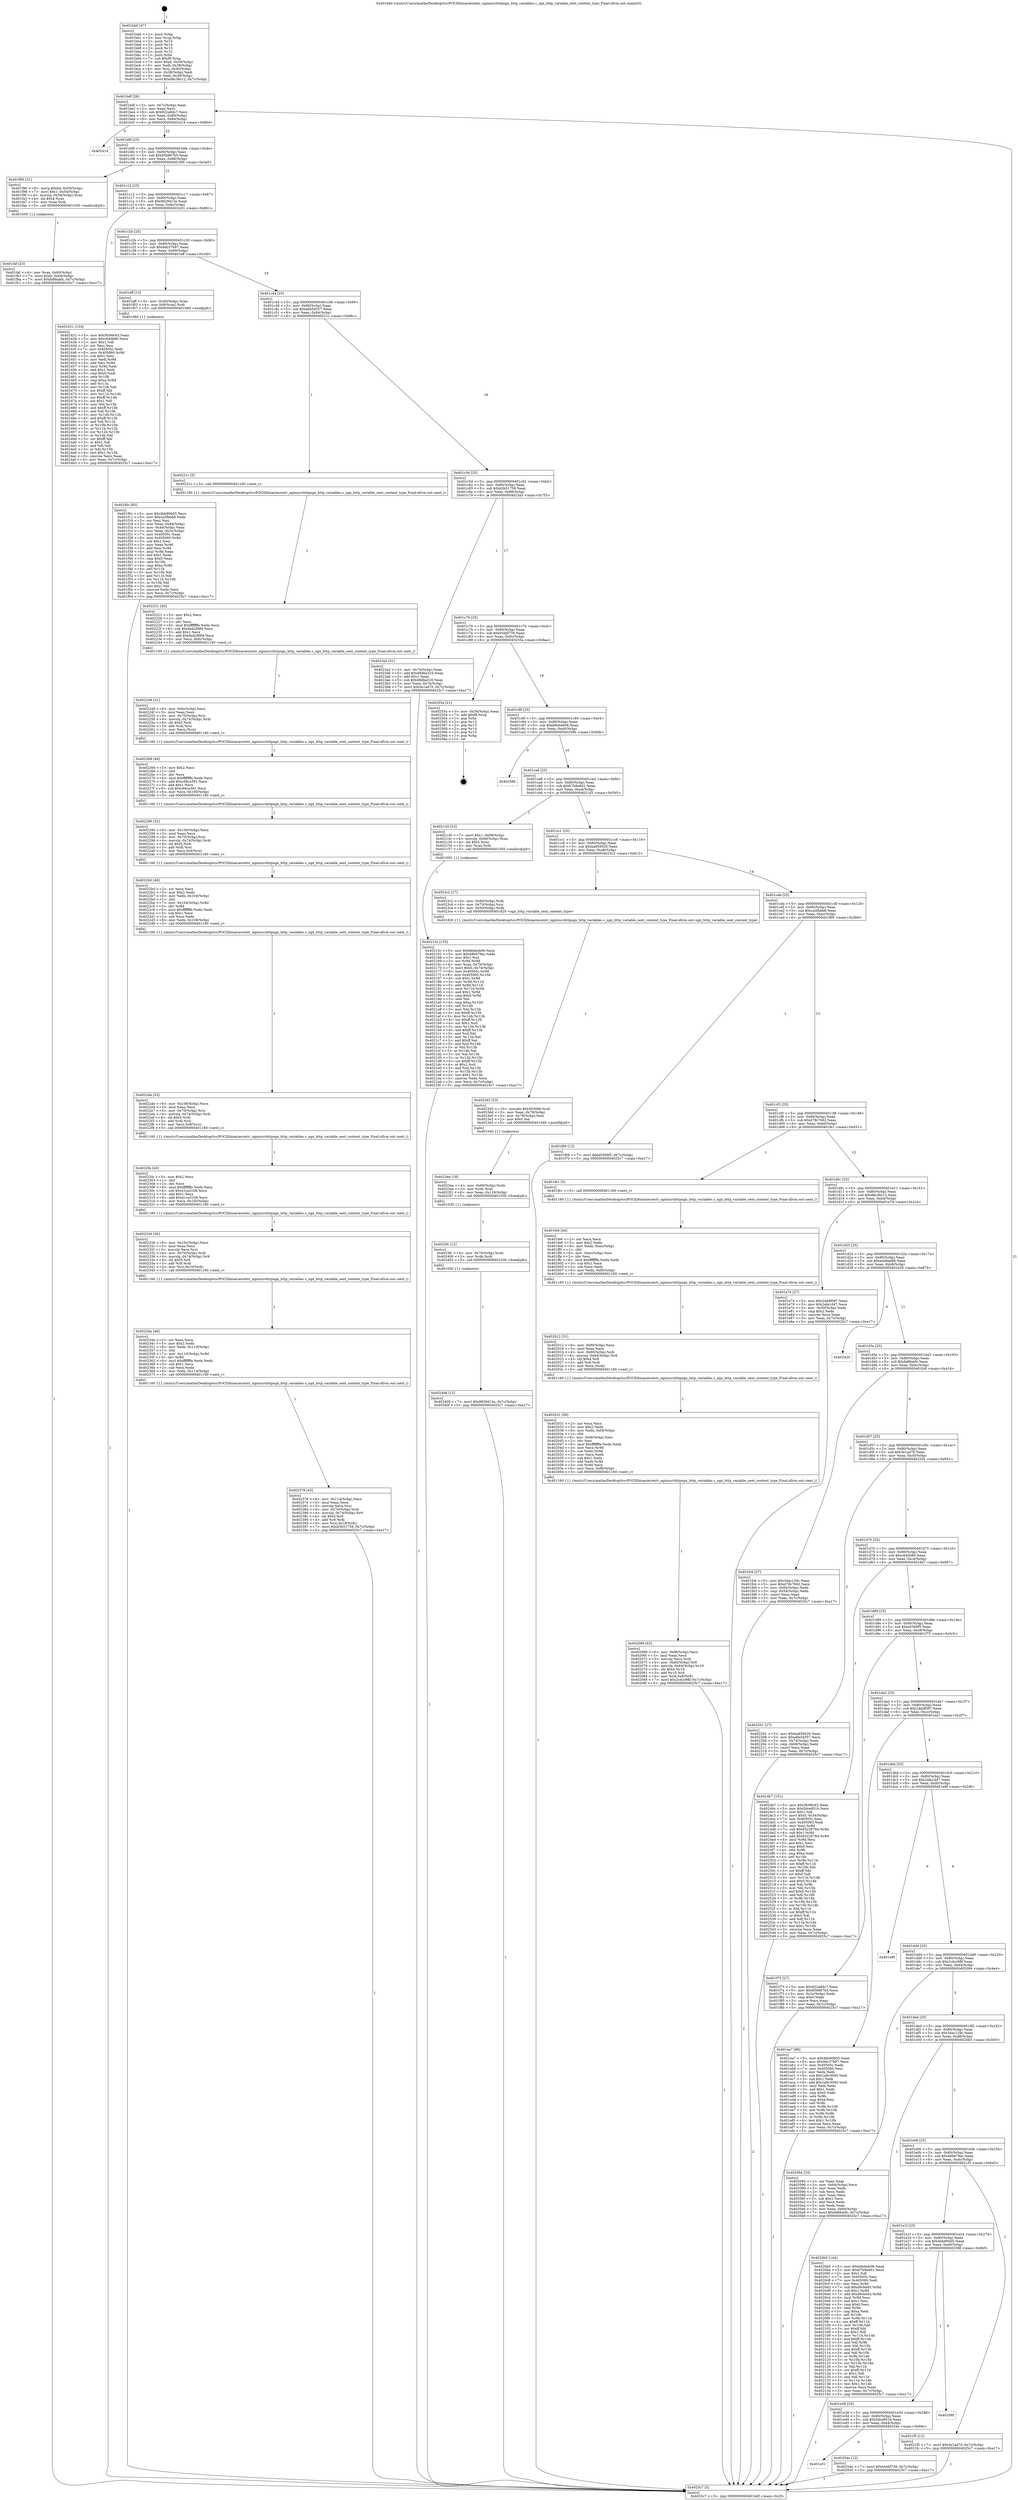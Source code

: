 digraph "0x401bb0" {
  label = "0x401bb0 (/mnt/c/Users/mathe/Desktop/tcc/POCII/binaries/extr_nginxsrchttpngx_http_variables.c_ngx_http_variable_sent_content_type_Final-ollvm.out::main(0))"
  labelloc = "t"
  node[shape=record]

  Entry [label="",width=0.3,height=0.3,shape=circle,fillcolor=black,style=filled]
  "0x401bdf" [label="{
     0x401bdf [26]\l
     | [instrs]\l
     &nbsp;&nbsp;0x401bdf \<+3\>: mov -0x7c(%rbp),%eax\l
     &nbsp;&nbsp;0x401be2 \<+2\>: mov %eax,%ecx\l
     &nbsp;&nbsp;0x401be4 \<+6\>: sub $0x922a8dc7,%ecx\l
     &nbsp;&nbsp;0x401bea \<+3\>: mov %eax,-0x80(%rbp)\l
     &nbsp;&nbsp;0x401bed \<+6\>: mov %ecx,-0x84(%rbp)\l
     &nbsp;&nbsp;0x401bf3 \<+6\>: je 0000000000402414 \<main+0x864\>\l
  }"]
  "0x402414" [label="{
     0x402414\l
  }", style=dashed]
  "0x401bf9" [label="{
     0x401bf9 [25]\l
     | [instrs]\l
     &nbsp;&nbsp;0x401bf9 \<+5\>: jmp 0000000000401bfe \<main+0x4e\>\l
     &nbsp;&nbsp;0x401bfe \<+3\>: mov -0x80(%rbp),%eax\l
     &nbsp;&nbsp;0x401c01 \<+5\>: sub $0x95b867b5,%eax\l
     &nbsp;&nbsp;0x401c06 \<+6\>: mov %eax,-0x88(%rbp)\l
     &nbsp;&nbsp;0x401c0c \<+6\>: je 0000000000401f90 \<main+0x3e0\>\l
  }"]
  Exit [label="",width=0.3,height=0.3,shape=circle,fillcolor=black,style=filled,peripheries=2]
  "0x401f90" [label="{
     0x401f90 [31]\l
     | [instrs]\l
     &nbsp;&nbsp;0x401f90 \<+8\>: movq $0x64,-0x50(%rbp)\l
     &nbsp;&nbsp;0x401f98 \<+7\>: movl $0x1,-0x54(%rbp)\l
     &nbsp;&nbsp;0x401f9f \<+4\>: movslq -0x54(%rbp),%rax\l
     &nbsp;&nbsp;0x401fa3 \<+4\>: shl $0x4,%rax\l
     &nbsp;&nbsp;0x401fa7 \<+3\>: mov %rax,%rdi\l
     &nbsp;&nbsp;0x401faa \<+5\>: call 0000000000401050 \<malloc@plt\>\l
     | [calls]\l
     &nbsp;&nbsp;0x401050 \{1\} (unknown)\l
  }"]
  "0x401c12" [label="{
     0x401c12 [25]\l
     | [instrs]\l
     &nbsp;&nbsp;0x401c12 \<+5\>: jmp 0000000000401c17 \<main+0x67\>\l
     &nbsp;&nbsp;0x401c17 \<+3\>: mov -0x80(%rbp),%eax\l
     &nbsp;&nbsp;0x401c1a \<+5\>: sub $0x9929d13e,%eax\l
     &nbsp;&nbsp;0x401c1f \<+6\>: mov %eax,-0x8c(%rbp)\l
     &nbsp;&nbsp;0x401c25 \<+6\>: je 0000000000402431 \<main+0x881\>\l
  }"]
  "0x401e51" [label="{
     0x401e51\l
  }", style=dashed]
  "0x402431" [label="{
     0x402431 [134]\l
     | [instrs]\l
     &nbsp;&nbsp;0x402431 \<+5\>: mov $0x5fc99c63,%eax\l
     &nbsp;&nbsp;0x402436 \<+5\>: mov $0xc640b80,%ecx\l
     &nbsp;&nbsp;0x40243b \<+2\>: mov $0x1,%dl\l
     &nbsp;&nbsp;0x40243d \<+2\>: xor %esi,%esi\l
     &nbsp;&nbsp;0x40243f \<+7\>: mov 0x40505c,%edi\l
     &nbsp;&nbsp;0x402446 \<+8\>: mov 0x405060,%r8d\l
     &nbsp;&nbsp;0x40244e \<+3\>: sub $0x1,%esi\l
     &nbsp;&nbsp;0x402451 \<+3\>: mov %edi,%r9d\l
     &nbsp;&nbsp;0x402454 \<+3\>: add %esi,%r9d\l
     &nbsp;&nbsp;0x402457 \<+4\>: imul %r9d,%edi\l
     &nbsp;&nbsp;0x40245b \<+3\>: and $0x1,%edi\l
     &nbsp;&nbsp;0x40245e \<+3\>: cmp $0x0,%edi\l
     &nbsp;&nbsp;0x402461 \<+4\>: sete %r10b\l
     &nbsp;&nbsp;0x402465 \<+4\>: cmp $0xa,%r8d\l
     &nbsp;&nbsp;0x402469 \<+4\>: setl %r11b\l
     &nbsp;&nbsp;0x40246d \<+3\>: mov %r10b,%bl\l
     &nbsp;&nbsp;0x402470 \<+3\>: xor $0xff,%bl\l
     &nbsp;&nbsp;0x402473 \<+3\>: mov %r11b,%r14b\l
     &nbsp;&nbsp;0x402476 \<+4\>: xor $0xff,%r14b\l
     &nbsp;&nbsp;0x40247a \<+3\>: xor $0x1,%dl\l
     &nbsp;&nbsp;0x40247d \<+3\>: mov %bl,%r15b\l
     &nbsp;&nbsp;0x402480 \<+4\>: and $0xff,%r15b\l
     &nbsp;&nbsp;0x402484 \<+3\>: and %dl,%r10b\l
     &nbsp;&nbsp;0x402487 \<+3\>: mov %r14b,%r12b\l
     &nbsp;&nbsp;0x40248a \<+4\>: and $0xff,%r12b\l
     &nbsp;&nbsp;0x40248e \<+3\>: and %dl,%r11b\l
     &nbsp;&nbsp;0x402491 \<+3\>: or %r10b,%r15b\l
     &nbsp;&nbsp;0x402494 \<+3\>: or %r11b,%r12b\l
     &nbsp;&nbsp;0x402497 \<+3\>: xor %r12b,%r15b\l
     &nbsp;&nbsp;0x40249a \<+3\>: or %r14b,%bl\l
     &nbsp;&nbsp;0x40249d \<+3\>: xor $0xff,%bl\l
     &nbsp;&nbsp;0x4024a0 \<+3\>: or $0x1,%dl\l
     &nbsp;&nbsp;0x4024a3 \<+2\>: and %dl,%bl\l
     &nbsp;&nbsp;0x4024a5 \<+3\>: or %bl,%r15b\l
     &nbsp;&nbsp;0x4024a8 \<+4\>: test $0x1,%r15b\l
     &nbsp;&nbsp;0x4024ac \<+3\>: cmovne %ecx,%eax\l
     &nbsp;&nbsp;0x4024af \<+3\>: mov %eax,-0x7c(%rbp)\l
     &nbsp;&nbsp;0x4024b2 \<+5\>: jmp 00000000004025c7 \<main+0xa17\>\l
  }"]
  "0x401c2b" [label="{
     0x401c2b [25]\l
     | [instrs]\l
     &nbsp;&nbsp;0x401c2b \<+5\>: jmp 0000000000401c30 \<main+0x80\>\l
     &nbsp;&nbsp;0x401c30 \<+3\>: mov -0x80(%rbp),%eax\l
     &nbsp;&nbsp;0x401c33 \<+5\>: sub $0x9dc37b97,%eax\l
     &nbsp;&nbsp;0x401c38 \<+6\>: mov %eax,-0x90(%rbp)\l
     &nbsp;&nbsp;0x401c3e \<+6\>: je 0000000000401eff \<main+0x34f\>\l
  }"]
  "0x40254e" [label="{
     0x40254e [12]\l
     | [instrs]\l
     &nbsp;&nbsp;0x40254e \<+7\>: movl $0xb5ebf739,-0x7c(%rbp)\l
     &nbsp;&nbsp;0x402555 \<+5\>: jmp 00000000004025c7 \<main+0xa17\>\l
  }"]
  "0x401eff" [label="{
     0x401eff [13]\l
     | [instrs]\l
     &nbsp;&nbsp;0x401eff \<+4\>: mov -0x40(%rbp),%rax\l
     &nbsp;&nbsp;0x401f03 \<+4\>: mov 0x8(%rax),%rdi\l
     &nbsp;&nbsp;0x401f07 \<+5\>: call 0000000000401060 \<atoi@plt\>\l
     | [calls]\l
     &nbsp;&nbsp;0x401060 \{1\} (unknown)\l
  }"]
  "0x401c44" [label="{
     0x401c44 [25]\l
     | [instrs]\l
     &nbsp;&nbsp;0x401c44 \<+5\>: jmp 0000000000401c49 \<main+0x99\>\l
     &nbsp;&nbsp;0x401c49 \<+3\>: mov -0x80(%rbp),%eax\l
     &nbsp;&nbsp;0x401c4c \<+5\>: sub $0xa6b54557,%eax\l
     &nbsp;&nbsp;0x401c51 \<+6\>: mov %eax,-0x94(%rbp)\l
     &nbsp;&nbsp;0x401c57 \<+6\>: je 000000000040221c \<main+0x66c\>\l
  }"]
  "0x401e38" [label="{
     0x401e38 [25]\l
     | [instrs]\l
     &nbsp;&nbsp;0x401e38 \<+5\>: jmp 0000000000401e3d \<main+0x28d\>\l
     &nbsp;&nbsp;0x401e3d \<+3\>: mov -0x80(%rbp),%eax\l
     &nbsp;&nbsp;0x401e40 \<+5\>: sub $0x5dce951b,%eax\l
     &nbsp;&nbsp;0x401e45 \<+6\>: mov %eax,-0xe4(%rbp)\l
     &nbsp;&nbsp;0x401e4b \<+6\>: je 000000000040254e \<main+0x99e\>\l
  }"]
  "0x40221c" [label="{
     0x40221c [5]\l
     | [instrs]\l
     &nbsp;&nbsp;0x40221c \<+5\>: call 0000000000401160 \<next_i\>\l
     | [calls]\l
     &nbsp;&nbsp;0x401160 \{1\} (/mnt/c/Users/mathe/Desktop/tcc/POCII/binaries/extr_nginxsrchttpngx_http_variables.c_ngx_http_variable_sent_content_type_Final-ollvm.out::next_i)\l
  }"]
  "0x401c5d" [label="{
     0x401c5d [25]\l
     | [instrs]\l
     &nbsp;&nbsp;0x401c5d \<+5\>: jmp 0000000000401c62 \<main+0xb2\>\l
     &nbsp;&nbsp;0x401c62 \<+3\>: mov -0x80(%rbp),%eax\l
     &nbsp;&nbsp;0x401c65 \<+5\>: sub $0xb5b51758,%eax\l
     &nbsp;&nbsp;0x401c6a \<+6\>: mov %eax,-0x98(%rbp)\l
     &nbsp;&nbsp;0x401c70 \<+6\>: je 00000000004023a3 \<main+0x7f3\>\l
  }"]
  "0x40256f" [label="{
     0x40256f\l
  }", style=dashed]
  "0x4023a3" [label="{
     0x4023a3 [31]\l
     | [instrs]\l
     &nbsp;&nbsp;0x4023a3 \<+3\>: mov -0x74(%rbp),%eax\l
     &nbsp;&nbsp;0x4023a6 \<+5\>: add $0x48dba316,%eax\l
     &nbsp;&nbsp;0x4023ab \<+3\>: add $0x1,%eax\l
     &nbsp;&nbsp;0x4023ae \<+5\>: sub $0x48dba316,%eax\l
     &nbsp;&nbsp;0x4023b3 \<+3\>: mov %eax,-0x74(%rbp)\l
     &nbsp;&nbsp;0x4023b6 \<+7\>: movl $0x3e1ad70,-0x7c(%rbp)\l
     &nbsp;&nbsp;0x4023bd \<+5\>: jmp 00000000004025c7 \<main+0xa17\>\l
  }"]
  "0x401c76" [label="{
     0x401c76 [25]\l
     | [instrs]\l
     &nbsp;&nbsp;0x401c76 \<+5\>: jmp 0000000000401c7b \<main+0xcb\>\l
     &nbsp;&nbsp;0x401c7b \<+3\>: mov -0x80(%rbp),%eax\l
     &nbsp;&nbsp;0x401c7e \<+5\>: sub $0xb5ebf739,%eax\l
     &nbsp;&nbsp;0x401c83 \<+6\>: mov %eax,-0x9c(%rbp)\l
     &nbsp;&nbsp;0x401c89 \<+6\>: je 000000000040255a \<main+0x9aa\>\l
  }"]
  "0x402408" [label="{
     0x402408 [12]\l
     | [instrs]\l
     &nbsp;&nbsp;0x402408 \<+7\>: movl $0x9929d13e,-0x7c(%rbp)\l
     &nbsp;&nbsp;0x40240f \<+5\>: jmp 00000000004025c7 \<main+0xa17\>\l
  }"]
  "0x40255a" [label="{
     0x40255a [21]\l
     | [instrs]\l
     &nbsp;&nbsp;0x40255a \<+3\>: mov -0x34(%rbp),%eax\l
     &nbsp;&nbsp;0x40255d \<+7\>: add $0xf8,%rsp\l
     &nbsp;&nbsp;0x402564 \<+1\>: pop %rbx\l
     &nbsp;&nbsp;0x402565 \<+2\>: pop %r12\l
     &nbsp;&nbsp;0x402567 \<+2\>: pop %r13\l
     &nbsp;&nbsp;0x402569 \<+2\>: pop %r14\l
     &nbsp;&nbsp;0x40256b \<+2\>: pop %r15\l
     &nbsp;&nbsp;0x40256d \<+1\>: pop %rbp\l
     &nbsp;&nbsp;0x40256e \<+1\>: ret\l
  }"]
  "0x401c8f" [label="{
     0x401c8f [25]\l
     | [instrs]\l
     &nbsp;&nbsp;0x401c8f \<+5\>: jmp 0000000000401c94 \<main+0xe4\>\l
     &nbsp;&nbsp;0x401c94 \<+3\>: mov -0x80(%rbp),%eax\l
     &nbsp;&nbsp;0x401c97 \<+5\>: sub $0xb6ebeb06,%eax\l
     &nbsp;&nbsp;0x401c9c \<+6\>: mov %eax,-0xa0(%rbp)\l
     &nbsp;&nbsp;0x401ca2 \<+6\>: je 000000000040258b \<main+0x9db\>\l
  }"]
  "0x4023fc" [label="{
     0x4023fc [12]\l
     | [instrs]\l
     &nbsp;&nbsp;0x4023fc \<+4\>: mov -0x70(%rbp),%rdx\l
     &nbsp;&nbsp;0x402400 \<+3\>: mov %rdx,%rdi\l
     &nbsp;&nbsp;0x402403 \<+5\>: call 0000000000401030 \<free@plt\>\l
     | [calls]\l
     &nbsp;&nbsp;0x401030 \{1\} (unknown)\l
  }"]
  "0x40258b" [label="{
     0x40258b\l
  }", style=dashed]
  "0x401ca8" [label="{
     0x401ca8 [25]\l
     | [instrs]\l
     &nbsp;&nbsp;0x401ca8 \<+5\>: jmp 0000000000401cad \<main+0xfd\>\l
     &nbsp;&nbsp;0x401cad \<+3\>: mov -0x80(%rbp),%eax\l
     &nbsp;&nbsp;0x401cb0 \<+5\>: sub $0xb7b9a8d1,%eax\l
     &nbsp;&nbsp;0x401cb5 \<+6\>: mov %eax,-0xa4(%rbp)\l
     &nbsp;&nbsp;0x401cbb \<+6\>: je 0000000000402145 \<main+0x595\>\l
  }"]
  "0x4023ea" [label="{
     0x4023ea [18]\l
     | [instrs]\l
     &nbsp;&nbsp;0x4023ea \<+4\>: mov -0x60(%rbp),%rdx\l
     &nbsp;&nbsp;0x4023ee \<+3\>: mov %rdx,%rdi\l
     &nbsp;&nbsp;0x4023f1 \<+6\>: mov %eax,-0x118(%rbp)\l
     &nbsp;&nbsp;0x4023f7 \<+5\>: call 0000000000401030 \<free@plt\>\l
     | [calls]\l
     &nbsp;&nbsp;0x401030 \{1\} (unknown)\l
  }"]
  "0x402145" [label="{
     0x402145 [23]\l
     | [instrs]\l
     &nbsp;&nbsp;0x402145 \<+7\>: movl $0x1,-0x68(%rbp)\l
     &nbsp;&nbsp;0x40214c \<+4\>: movslq -0x68(%rbp),%rax\l
     &nbsp;&nbsp;0x402150 \<+4\>: shl $0x5,%rax\l
     &nbsp;&nbsp;0x402154 \<+3\>: mov %rax,%rdi\l
     &nbsp;&nbsp;0x402157 \<+5\>: call 0000000000401050 \<malloc@plt\>\l
     | [calls]\l
     &nbsp;&nbsp;0x401050 \{1\} (unknown)\l
  }"]
  "0x401cc1" [label="{
     0x401cc1 [25]\l
     | [instrs]\l
     &nbsp;&nbsp;0x401cc1 \<+5\>: jmp 0000000000401cc6 \<main+0x116\>\l
     &nbsp;&nbsp;0x401cc6 \<+3\>: mov -0x80(%rbp),%eax\l
     &nbsp;&nbsp;0x401cc9 \<+5\>: sub $0xba859020,%eax\l
     &nbsp;&nbsp;0x401cce \<+6\>: mov %eax,-0xa8(%rbp)\l
     &nbsp;&nbsp;0x401cd4 \<+6\>: je 00000000004023c2 \<main+0x812\>\l
  }"]
  "0x4023d3" [label="{
     0x4023d3 [23]\l
     | [instrs]\l
     &nbsp;&nbsp;0x4023d3 \<+10\>: movabs $0x4030b6,%rdi\l
     &nbsp;&nbsp;0x4023dd \<+3\>: mov %eax,-0x78(%rbp)\l
     &nbsp;&nbsp;0x4023e0 \<+3\>: mov -0x78(%rbp),%esi\l
     &nbsp;&nbsp;0x4023e3 \<+2\>: mov $0x0,%al\l
     &nbsp;&nbsp;0x4023e5 \<+5\>: call 0000000000401040 \<printf@plt\>\l
     | [calls]\l
     &nbsp;&nbsp;0x401040 \{1\} (unknown)\l
  }"]
  "0x4023c2" [label="{
     0x4023c2 [17]\l
     | [instrs]\l
     &nbsp;&nbsp;0x4023c2 \<+4\>: mov -0x60(%rbp),%rdi\l
     &nbsp;&nbsp;0x4023c6 \<+4\>: mov -0x70(%rbp),%rsi\l
     &nbsp;&nbsp;0x4023ca \<+4\>: mov -0x50(%rbp),%rdx\l
     &nbsp;&nbsp;0x4023ce \<+5\>: call 0000000000401820 \<ngx_http_variable_sent_content_type\>\l
     | [calls]\l
     &nbsp;&nbsp;0x401820 \{1\} (/mnt/c/Users/mathe/Desktop/tcc/POCII/binaries/extr_nginxsrchttpngx_http_variables.c_ngx_http_variable_sent_content_type_Final-ollvm.out::ngx_http_variable_sent_content_type)\l
  }"]
  "0x401cda" [label="{
     0x401cda [25]\l
     | [instrs]\l
     &nbsp;&nbsp;0x401cda \<+5\>: jmp 0000000000401cdf \<main+0x12f\>\l
     &nbsp;&nbsp;0x401cdf \<+3\>: mov -0x80(%rbp),%eax\l
     &nbsp;&nbsp;0x401ce2 \<+5\>: sub $0xca3fbbb8,%eax\l
     &nbsp;&nbsp;0x401ce7 \<+6\>: mov %eax,-0xac(%rbp)\l
     &nbsp;&nbsp;0x401ced \<+6\>: je 0000000000401f69 \<main+0x3b9\>\l
  }"]
  "0x402378" [label="{
     0x402378 [43]\l
     | [instrs]\l
     &nbsp;&nbsp;0x402378 \<+6\>: mov -0x114(%rbp),%ecx\l
     &nbsp;&nbsp;0x40237e \<+3\>: imul %eax,%ecx\l
     &nbsp;&nbsp;0x402381 \<+3\>: movslq %ecx,%rsi\l
     &nbsp;&nbsp;0x402384 \<+4\>: mov -0x70(%rbp),%rdi\l
     &nbsp;&nbsp;0x402388 \<+4\>: movslq -0x74(%rbp),%r9\l
     &nbsp;&nbsp;0x40238c \<+4\>: shl $0x5,%r9\l
     &nbsp;&nbsp;0x402390 \<+3\>: add %r9,%rdi\l
     &nbsp;&nbsp;0x402393 \<+4\>: mov %rsi,0x18(%rdi)\l
     &nbsp;&nbsp;0x402397 \<+7\>: movl $0xb5b51758,-0x7c(%rbp)\l
     &nbsp;&nbsp;0x40239e \<+5\>: jmp 00000000004025c7 \<main+0xa17\>\l
  }"]
  "0x401f69" [label="{
     0x401f69 [12]\l
     | [instrs]\l
     &nbsp;&nbsp;0x401f69 \<+7\>: movl $0xe0369f5,-0x7c(%rbp)\l
     &nbsp;&nbsp;0x401f70 \<+5\>: jmp 00000000004025c7 \<main+0xa17\>\l
  }"]
  "0x401cf3" [label="{
     0x401cf3 [25]\l
     | [instrs]\l
     &nbsp;&nbsp;0x401cf3 \<+5\>: jmp 0000000000401cf8 \<main+0x148\>\l
     &nbsp;&nbsp;0x401cf8 \<+3\>: mov -0x80(%rbp),%eax\l
     &nbsp;&nbsp;0x401cfb \<+5\>: sub $0xd78c7662,%eax\l
     &nbsp;&nbsp;0x401d00 \<+6\>: mov %eax,-0xb0(%rbp)\l
     &nbsp;&nbsp;0x401d06 \<+6\>: je 0000000000401fe1 \<main+0x431\>\l
  }"]
  "0x40234a" [label="{
     0x40234a [46]\l
     | [instrs]\l
     &nbsp;&nbsp;0x40234a \<+2\>: xor %ecx,%ecx\l
     &nbsp;&nbsp;0x40234c \<+5\>: mov $0x2,%edx\l
     &nbsp;&nbsp;0x402351 \<+6\>: mov %edx,-0x110(%rbp)\l
     &nbsp;&nbsp;0x402357 \<+1\>: cltd\l
     &nbsp;&nbsp;0x402358 \<+7\>: mov -0x110(%rbp),%r8d\l
     &nbsp;&nbsp;0x40235f \<+3\>: idiv %r8d\l
     &nbsp;&nbsp;0x402362 \<+6\>: imul $0xfffffffe,%edx,%edx\l
     &nbsp;&nbsp;0x402368 \<+3\>: sub $0x1,%ecx\l
     &nbsp;&nbsp;0x40236b \<+2\>: sub %ecx,%edx\l
     &nbsp;&nbsp;0x40236d \<+6\>: mov %edx,-0x114(%rbp)\l
     &nbsp;&nbsp;0x402373 \<+5\>: call 0000000000401160 \<next_i\>\l
     | [calls]\l
     &nbsp;&nbsp;0x401160 \{1\} (/mnt/c/Users/mathe/Desktop/tcc/POCII/binaries/extr_nginxsrchttpngx_http_variables.c_ngx_http_variable_sent_content_type_Final-ollvm.out::next_i)\l
  }"]
  "0x401fe1" [label="{
     0x401fe1 [5]\l
     | [instrs]\l
     &nbsp;&nbsp;0x401fe1 \<+5\>: call 0000000000401160 \<next_i\>\l
     | [calls]\l
     &nbsp;&nbsp;0x401160 \{1\} (/mnt/c/Users/mathe/Desktop/tcc/POCII/binaries/extr_nginxsrchttpngx_http_variables.c_ngx_http_variable_sent_content_type_Final-ollvm.out::next_i)\l
  }"]
  "0x401d0c" [label="{
     0x401d0c [25]\l
     | [instrs]\l
     &nbsp;&nbsp;0x401d0c \<+5\>: jmp 0000000000401d11 \<main+0x161\>\l
     &nbsp;&nbsp;0x401d11 \<+3\>: mov -0x80(%rbp),%eax\l
     &nbsp;&nbsp;0x401d14 \<+5\>: sub $0xd8c38c12,%eax\l
     &nbsp;&nbsp;0x401d19 \<+6\>: mov %eax,-0xb4(%rbp)\l
     &nbsp;&nbsp;0x401d1f \<+6\>: je 0000000000401e74 \<main+0x2c4\>\l
  }"]
  "0x402326" [label="{
     0x402326 [36]\l
     | [instrs]\l
     &nbsp;&nbsp;0x402326 \<+6\>: mov -0x10c(%rbp),%ecx\l
     &nbsp;&nbsp;0x40232c \<+3\>: imul %eax,%ecx\l
     &nbsp;&nbsp;0x40232f \<+3\>: movslq %ecx,%rsi\l
     &nbsp;&nbsp;0x402332 \<+4\>: mov -0x70(%rbp),%rdi\l
     &nbsp;&nbsp;0x402336 \<+4\>: movslq -0x74(%rbp),%r9\l
     &nbsp;&nbsp;0x40233a \<+4\>: shl $0x5,%r9\l
     &nbsp;&nbsp;0x40233e \<+3\>: add %r9,%rdi\l
     &nbsp;&nbsp;0x402341 \<+4\>: mov %rsi,0x10(%rdi)\l
     &nbsp;&nbsp;0x402345 \<+5\>: call 0000000000401160 \<next_i\>\l
     | [calls]\l
     &nbsp;&nbsp;0x401160 \{1\} (/mnt/c/Users/mathe/Desktop/tcc/POCII/binaries/extr_nginxsrchttpngx_http_variables.c_ngx_http_variable_sent_content_type_Final-ollvm.out::next_i)\l
  }"]
  "0x401e74" [label="{
     0x401e74 [27]\l
     | [instrs]\l
     &nbsp;&nbsp;0x401e74 \<+5\>: mov $0x24ddf097,%eax\l
     &nbsp;&nbsp;0x401e79 \<+5\>: mov $0x2afa1d47,%ecx\l
     &nbsp;&nbsp;0x401e7e \<+3\>: mov -0x30(%rbp),%edx\l
     &nbsp;&nbsp;0x401e81 \<+3\>: cmp $0x2,%edx\l
     &nbsp;&nbsp;0x401e84 \<+3\>: cmovne %ecx,%eax\l
     &nbsp;&nbsp;0x401e87 \<+3\>: mov %eax,-0x7c(%rbp)\l
     &nbsp;&nbsp;0x401e8a \<+5\>: jmp 00000000004025c7 \<main+0xa17\>\l
  }"]
  "0x401d25" [label="{
     0x401d25 [25]\l
     | [instrs]\l
     &nbsp;&nbsp;0x401d25 \<+5\>: jmp 0000000000401d2a \<main+0x17a\>\l
     &nbsp;&nbsp;0x401d2a \<+3\>: mov -0x80(%rbp),%eax\l
     &nbsp;&nbsp;0x401d2d \<+5\>: sub $0xedd9ae88,%eax\l
     &nbsp;&nbsp;0x401d32 \<+6\>: mov %eax,-0xb8(%rbp)\l
     &nbsp;&nbsp;0x401d38 \<+6\>: je 0000000000402420 \<main+0x870\>\l
  }"]
  "0x4025c7" [label="{
     0x4025c7 [5]\l
     | [instrs]\l
     &nbsp;&nbsp;0x4025c7 \<+5\>: jmp 0000000000401bdf \<main+0x2f\>\l
  }"]
  "0x401bb0" [label="{
     0x401bb0 [47]\l
     | [instrs]\l
     &nbsp;&nbsp;0x401bb0 \<+1\>: push %rbp\l
     &nbsp;&nbsp;0x401bb1 \<+3\>: mov %rsp,%rbp\l
     &nbsp;&nbsp;0x401bb4 \<+2\>: push %r15\l
     &nbsp;&nbsp;0x401bb6 \<+2\>: push %r14\l
     &nbsp;&nbsp;0x401bb8 \<+2\>: push %r13\l
     &nbsp;&nbsp;0x401bba \<+2\>: push %r12\l
     &nbsp;&nbsp;0x401bbc \<+1\>: push %rbx\l
     &nbsp;&nbsp;0x401bbd \<+7\>: sub $0xf8,%rsp\l
     &nbsp;&nbsp;0x401bc4 \<+7\>: movl $0x0,-0x34(%rbp)\l
     &nbsp;&nbsp;0x401bcb \<+3\>: mov %edi,-0x38(%rbp)\l
     &nbsp;&nbsp;0x401bce \<+4\>: mov %rsi,-0x40(%rbp)\l
     &nbsp;&nbsp;0x401bd2 \<+3\>: mov -0x38(%rbp),%edi\l
     &nbsp;&nbsp;0x401bd5 \<+3\>: mov %edi,-0x30(%rbp)\l
     &nbsp;&nbsp;0x401bd8 \<+7\>: movl $0xd8c38c12,-0x7c(%rbp)\l
  }"]
  "0x4022fe" [label="{
     0x4022fe [40]\l
     | [instrs]\l
     &nbsp;&nbsp;0x4022fe \<+5\>: mov $0x2,%ecx\l
     &nbsp;&nbsp;0x402303 \<+1\>: cltd\l
     &nbsp;&nbsp;0x402304 \<+2\>: idiv %ecx\l
     &nbsp;&nbsp;0x402306 \<+6\>: imul $0xfffffffe,%edx,%ecx\l
     &nbsp;&nbsp;0x40230c \<+6\>: sub $0x41ca3108,%ecx\l
     &nbsp;&nbsp;0x402312 \<+3\>: add $0x1,%ecx\l
     &nbsp;&nbsp;0x402315 \<+6\>: add $0x41ca3108,%ecx\l
     &nbsp;&nbsp;0x40231b \<+6\>: mov %ecx,-0x10c(%rbp)\l
     &nbsp;&nbsp;0x402321 \<+5\>: call 0000000000401160 \<next_i\>\l
     | [calls]\l
     &nbsp;&nbsp;0x401160 \{1\} (/mnt/c/Users/mathe/Desktop/tcc/POCII/binaries/extr_nginxsrchttpngx_http_variables.c_ngx_http_variable_sent_content_type_Final-ollvm.out::next_i)\l
  }"]
  "0x402420" [label="{
     0x402420\l
  }", style=dashed]
  "0x401d3e" [label="{
     0x401d3e [25]\l
     | [instrs]\l
     &nbsp;&nbsp;0x401d3e \<+5\>: jmp 0000000000401d43 \<main+0x193\>\l
     &nbsp;&nbsp;0x401d43 \<+3\>: mov -0x80(%rbp),%eax\l
     &nbsp;&nbsp;0x401d46 \<+5\>: sub $0xfa88abfc,%eax\l
     &nbsp;&nbsp;0x401d4b \<+6\>: mov %eax,-0xbc(%rbp)\l
     &nbsp;&nbsp;0x401d51 \<+6\>: je 0000000000401fc6 \<main+0x416\>\l
  }"]
  "0x4022de" [label="{
     0x4022de [32]\l
     | [instrs]\l
     &nbsp;&nbsp;0x4022de \<+6\>: mov -0x108(%rbp),%ecx\l
     &nbsp;&nbsp;0x4022e4 \<+3\>: imul %eax,%ecx\l
     &nbsp;&nbsp;0x4022e7 \<+4\>: mov -0x70(%rbp),%rsi\l
     &nbsp;&nbsp;0x4022eb \<+4\>: movslq -0x74(%rbp),%rdi\l
     &nbsp;&nbsp;0x4022ef \<+4\>: shl $0x5,%rdi\l
     &nbsp;&nbsp;0x4022f3 \<+3\>: add %rdi,%rsi\l
     &nbsp;&nbsp;0x4022f6 \<+3\>: mov %ecx,0x8(%rsi)\l
     &nbsp;&nbsp;0x4022f9 \<+5\>: call 0000000000401160 \<next_i\>\l
     | [calls]\l
     &nbsp;&nbsp;0x401160 \{1\} (/mnt/c/Users/mathe/Desktop/tcc/POCII/binaries/extr_nginxsrchttpngx_http_variables.c_ngx_http_variable_sent_content_type_Final-ollvm.out::next_i)\l
  }"]
  "0x401fc6" [label="{
     0x401fc6 [27]\l
     | [instrs]\l
     &nbsp;&nbsp;0x401fc6 \<+5\>: mov $0x3dac129c,%eax\l
     &nbsp;&nbsp;0x401fcb \<+5\>: mov $0xd78c7662,%ecx\l
     &nbsp;&nbsp;0x401fd0 \<+3\>: mov -0x64(%rbp),%edx\l
     &nbsp;&nbsp;0x401fd3 \<+3\>: cmp -0x54(%rbp),%edx\l
     &nbsp;&nbsp;0x401fd6 \<+3\>: cmovl %ecx,%eax\l
     &nbsp;&nbsp;0x401fd9 \<+3\>: mov %eax,-0x7c(%rbp)\l
     &nbsp;&nbsp;0x401fdc \<+5\>: jmp 00000000004025c7 \<main+0xa17\>\l
  }"]
  "0x401d57" [label="{
     0x401d57 [25]\l
     | [instrs]\l
     &nbsp;&nbsp;0x401d57 \<+5\>: jmp 0000000000401d5c \<main+0x1ac\>\l
     &nbsp;&nbsp;0x401d5c \<+3\>: mov -0x80(%rbp),%eax\l
     &nbsp;&nbsp;0x401d5f \<+5\>: sub $0x3e1ad70,%eax\l
     &nbsp;&nbsp;0x401d64 \<+6\>: mov %eax,-0xc0(%rbp)\l
     &nbsp;&nbsp;0x401d6a \<+6\>: je 0000000000402201 \<main+0x651\>\l
  }"]
  "0x4022b0" [label="{
     0x4022b0 [46]\l
     | [instrs]\l
     &nbsp;&nbsp;0x4022b0 \<+2\>: xor %ecx,%ecx\l
     &nbsp;&nbsp;0x4022b2 \<+5\>: mov $0x2,%edx\l
     &nbsp;&nbsp;0x4022b7 \<+6\>: mov %edx,-0x104(%rbp)\l
     &nbsp;&nbsp;0x4022bd \<+1\>: cltd\l
     &nbsp;&nbsp;0x4022be \<+7\>: mov -0x104(%rbp),%r8d\l
     &nbsp;&nbsp;0x4022c5 \<+3\>: idiv %r8d\l
     &nbsp;&nbsp;0x4022c8 \<+6\>: imul $0xfffffffe,%edx,%edx\l
     &nbsp;&nbsp;0x4022ce \<+3\>: sub $0x1,%ecx\l
     &nbsp;&nbsp;0x4022d1 \<+2\>: sub %ecx,%edx\l
     &nbsp;&nbsp;0x4022d3 \<+6\>: mov %edx,-0x108(%rbp)\l
     &nbsp;&nbsp;0x4022d9 \<+5\>: call 0000000000401160 \<next_i\>\l
     | [calls]\l
     &nbsp;&nbsp;0x401160 \{1\} (/mnt/c/Users/mathe/Desktop/tcc/POCII/binaries/extr_nginxsrchttpngx_http_variables.c_ngx_http_variable_sent_content_type_Final-ollvm.out::next_i)\l
  }"]
  "0x402201" [label="{
     0x402201 [27]\l
     | [instrs]\l
     &nbsp;&nbsp;0x402201 \<+5\>: mov $0xba859020,%eax\l
     &nbsp;&nbsp;0x402206 \<+5\>: mov $0xa6b54557,%ecx\l
     &nbsp;&nbsp;0x40220b \<+3\>: mov -0x74(%rbp),%edx\l
     &nbsp;&nbsp;0x40220e \<+3\>: cmp -0x68(%rbp),%edx\l
     &nbsp;&nbsp;0x402211 \<+3\>: cmovl %ecx,%eax\l
     &nbsp;&nbsp;0x402214 \<+3\>: mov %eax,-0x7c(%rbp)\l
     &nbsp;&nbsp;0x402217 \<+5\>: jmp 00000000004025c7 \<main+0xa17\>\l
  }"]
  "0x401d70" [label="{
     0x401d70 [25]\l
     | [instrs]\l
     &nbsp;&nbsp;0x401d70 \<+5\>: jmp 0000000000401d75 \<main+0x1c5\>\l
     &nbsp;&nbsp;0x401d75 \<+3\>: mov -0x80(%rbp),%eax\l
     &nbsp;&nbsp;0x401d78 \<+5\>: sub $0xc640b80,%eax\l
     &nbsp;&nbsp;0x401d7d \<+6\>: mov %eax,-0xc4(%rbp)\l
     &nbsp;&nbsp;0x401d83 \<+6\>: je 00000000004024b7 \<main+0x907\>\l
  }"]
  "0x402290" [label="{
     0x402290 [32]\l
     | [instrs]\l
     &nbsp;&nbsp;0x402290 \<+6\>: mov -0x100(%rbp),%ecx\l
     &nbsp;&nbsp;0x402296 \<+3\>: imul %eax,%ecx\l
     &nbsp;&nbsp;0x402299 \<+4\>: mov -0x70(%rbp),%rsi\l
     &nbsp;&nbsp;0x40229d \<+4\>: movslq -0x74(%rbp),%rdi\l
     &nbsp;&nbsp;0x4022a1 \<+4\>: shl $0x5,%rdi\l
     &nbsp;&nbsp;0x4022a5 \<+3\>: add %rdi,%rsi\l
     &nbsp;&nbsp;0x4022a8 \<+3\>: mov %ecx,0x4(%rsi)\l
     &nbsp;&nbsp;0x4022ab \<+5\>: call 0000000000401160 \<next_i\>\l
     | [calls]\l
     &nbsp;&nbsp;0x401160 \{1\} (/mnt/c/Users/mathe/Desktop/tcc/POCII/binaries/extr_nginxsrchttpngx_http_variables.c_ngx_http_variable_sent_content_type_Final-ollvm.out::next_i)\l
  }"]
  "0x4024b7" [label="{
     0x4024b7 [151]\l
     | [instrs]\l
     &nbsp;&nbsp;0x4024b7 \<+5\>: mov $0x5fc99c63,%eax\l
     &nbsp;&nbsp;0x4024bc \<+5\>: mov $0x5dce951b,%ecx\l
     &nbsp;&nbsp;0x4024c1 \<+2\>: mov $0x1,%dl\l
     &nbsp;&nbsp;0x4024c3 \<+7\>: movl $0x0,-0x34(%rbp)\l
     &nbsp;&nbsp;0x4024ca \<+7\>: mov 0x40505c,%esi\l
     &nbsp;&nbsp;0x4024d1 \<+7\>: mov 0x405060,%edi\l
     &nbsp;&nbsp;0x4024d8 \<+3\>: mov %esi,%r8d\l
     &nbsp;&nbsp;0x4024db \<+7\>: sub $0x93226784,%r8d\l
     &nbsp;&nbsp;0x4024e2 \<+4\>: sub $0x1,%r8d\l
     &nbsp;&nbsp;0x4024e6 \<+7\>: add $0x93226784,%r8d\l
     &nbsp;&nbsp;0x4024ed \<+4\>: imul %r8d,%esi\l
     &nbsp;&nbsp;0x4024f1 \<+3\>: and $0x1,%esi\l
     &nbsp;&nbsp;0x4024f4 \<+3\>: cmp $0x0,%esi\l
     &nbsp;&nbsp;0x4024f7 \<+4\>: sete %r9b\l
     &nbsp;&nbsp;0x4024fb \<+3\>: cmp $0xa,%edi\l
     &nbsp;&nbsp;0x4024fe \<+4\>: setl %r10b\l
     &nbsp;&nbsp;0x402502 \<+3\>: mov %r9b,%r11b\l
     &nbsp;&nbsp;0x402505 \<+4\>: xor $0xff,%r11b\l
     &nbsp;&nbsp;0x402509 \<+3\>: mov %r10b,%bl\l
     &nbsp;&nbsp;0x40250c \<+3\>: xor $0xff,%bl\l
     &nbsp;&nbsp;0x40250f \<+3\>: xor $0x0,%dl\l
     &nbsp;&nbsp;0x402512 \<+3\>: mov %r11b,%r14b\l
     &nbsp;&nbsp;0x402515 \<+4\>: and $0x0,%r14b\l
     &nbsp;&nbsp;0x402519 \<+3\>: and %dl,%r9b\l
     &nbsp;&nbsp;0x40251c \<+3\>: mov %bl,%r15b\l
     &nbsp;&nbsp;0x40251f \<+4\>: and $0x0,%r15b\l
     &nbsp;&nbsp;0x402523 \<+3\>: and %dl,%r10b\l
     &nbsp;&nbsp;0x402526 \<+3\>: or %r9b,%r14b\l
     &nbsp;&nbsp;0x402529 \<+3\>: or %r10b,%r15b\l
     &nbsp;&nbsp;0x40252c \<+3\>: xor %r15b,%r14b\l
     &nbsp;&nbsp;0x40252f \<+3\>: or %bl,%r11b\l
     &nbsp;&nbsp;0x402532 \<+4\>: xor $0xff,%r11b\l
     &nbsp;&nbsp;0x402536 \<+3\>: or $0x0,%dl\l
     &nbsp;&nbsp;0x402539 \<+3\>: and %dl,%r11b\l
     &nbsp;&nbsp;0x40253c \<+3\>: or %r11b,%r14b\l
     &nbsp;&nbsp;0x40253f \<+4\>: test $0x1,%r14b\l
     &nbsp;&nbsp;0x402543 \<+3\>: cmovne %ecx,%eax\l
     &nbsp;&nbsp;0x402546 \<+3\>: mov %eax,-0x7c(%rbp)\l
     &nbsp;&nbsp;0x402549 \<+5\>: jmp 00000000004025c7 \<main+0xa17\>\l
  }"]
  "0x401d89" [label="{
     0x401d89 [25]\l
     | [instrs]\l
     &nbsp;&nbsp;0x401d89 \<+5\>: jmp 0000000000401d8e \<main+0x1de\>\l
     &nbsp;&nbsp;0x401d8e \<+3\>: mov -0x80(%rbp),%eax\l
     &nbsp;&nbsp;0x401d91 \<+5\>: sub $0xe0369f5,%eax\l
     &nbsp;&nbsp;0x401d96 \<+6\>: mov %eax,-0xc8(%rbp)\l
     &nbsp;&nbsp;0x401d9c \<+6\>: je 0000000000401f75 \<main+0x3c5\>\l
  }"]
  "0x402268" [label="{
     0x402268 [40]\l
     | [instrs]\l
     &nbsp;&nbsp;0x402268 \<+5\>: mov $0x2,%ecx\l
     &nbsp;&nbsp;0x40226d \<+1\>: cltd\l
     &nbsp;&nbsp;0x40226e \<+2\>: idiv %ecx\l
     &nbsp;&nbsp;0x402270 \<+6\>: imul $0xfffffffe,%edx,%ecx\l
     &nbsp;&nbsp;0x402276 \<+6\>: add $0xc68ca391,%ecx\l
     &nbsp;&nbsp;0x40227c \<+3\>: add $0x1,%ecx\l
     &nbsp;&nbsp;0x40227f \<+6\>: sub $0xc68ca391,%ecx\l
     &nbsp;&nbsp;0x402285 \<+6\>: mov %ecx,-0x100(%rbp)\l
     &nbsp;&nbsp;0x40228b \<+5\>: call 0000000000401160 \<next_i\>\l
     | [calls]\l
     &nbsp;&nbsp;0x401160 \{1\} (/mnt/c/Users/mathe/Desktop/tcc/POCII/binaries/extr_nginxsrchttpngx_http_variables.c_ngx_http_variable_sent_content_type_Final-ollvm.out::next_i)\l
  }"]
  "0x401f75" [label="{
     0x401f75 [27]\l
     | [instrs]\l
     &nbsp;&nbsp;0x401f75 \<+5\>: mov $0x922a8dc7,%eax\l
     &nbsp;&nbsp;0x401f7a \<+5\>: mov $0x95b867b5,%ecx\l
     &nbsp;&nbsp;0x401f7f \<+3\>: mov -0x2c(%rbp),%edx\l
     &nbsp;&nbsp;0x401f82 \<+3\>: cmp $0x0,%edx\l
     &nbsp;&nbsp;0x401f85 \<+3\>: cmove %ecx,%eax\l
     &nbsp;&nbsp;0x401f88 \<+3\>: mov %eax,-0x7c(%rbp)\l
     &nbsp;&nbsp;0x401f8b \<+5\>: jmp 00000000004025c7 \<main+0xa17\>\l
  }"]
  "0x401da2" [label="{
     0x401da2 [25]\l
     | [instrs]\l
     &nbsp;&nbsp;0x401da2 \<+5\>: jmp 0000000000401da7 \<main+0x1f7\>\l
     &nbsp;&nbsp;0x401da7 \<+3\>: mov -0x80(%rbp),%eax\l
     &nbsp;&nbsp;0x401daa \<+5\>: sub $0x24ddf097,%eax\l
     &nbsp;&nbsp;0x401daf \<+6\>: mov %eax,-0xcc(%rbp)\l
     &nbsp;&nbsp;0x401db5 \<+6\>: je 0000000000401ea7 \<main+0x2f7\>\l
  }"]
  "0x402249" [label="{
     0x402249 [31]\l
     | [instrs]\l
     &nbsp;&nbsp;0x402249 \<+6\>: mov -0xfc(%rbp),%ecx\l
     &nbsp;&nbsp;0x40224f \<+3\>: imul %eax,%ecx\l
     &nbsp;&nbsp;0x402252 \<+4\>: mov -0x70(%rbp),%rsi\l
     &nbsp;&nbsp;0x402256 \<+4\>: movslq -0x74(%rbp),%rdi\l
     &nbsp;&nbsp;0x40225a \<+4\>: shl $0x5,%rdi\l
     &nbsp;&nbsp;0x40225e \<+3\>: add %rdi,%rsi\l
     &nbsp;&nbsp;0x402261 \<+2\>: mov %ecx,(%rsi)\l
     &nbsp;&nbsp;0x402263 \<+5\>: call 0000000000401160 \<next_i\>\l
     | [calls]\l
     &nbsp;&nbsp;0x401160 \{1\} (/mnt/c/Users/mathe/Desktop/tcc/POCII/binaries/extr_nginxsrchttpngx_http_variables.c_ngx_http_variable_sent_content_type_Final-ollvm.out::next_i)\l
  }"]
  "0x401ea7" [label="{
     0x401ea7 [88]\l
     | [instrs]\l
     &nbsp;&nbsp;0x401ea7 \<+5\>: mov $0x4bb90b05,%eax\l
     &nbsp;&nbsp;0x401eac \<+5\>: mov $0x9dc37b97,%ecx\l
     &nbsp;&nbsp;0x401eb1 \<+7\>: mov 0x40505c,%edx\l
     &nbsp;&nbsp;0x401eb8 \<+7\>: mov 0x405060,%esi\l
     &nbsp;&nbsp;0x401ebf \<+2\>: mov %edx,%edi\l
     &nbsp;&nbsp;0x401ec1 \<+6\>: sub $0x1a8c3040,%edi\l
     &nbsp;&nbsp;0x401ec7 \<+3\>: sub $0x1,%edi\l
     &nbsp;&nbsp;0x401eca \<+6\>: add $0x1a8c3040,%edi\l
     &nbsp;&nbsp;0x401ed0 \<+3\>: imul %edi,%edx\l
     &nbsp;&nbsp;0x401ed3 \<+3\>: and $0x1,%edx\l
     &nbsp;&nbsp;0x401ed6 \<+3\>: cmp $0x0,%edx\l
     &nbsp;&nbsp;0x401ed9 \<+4\>: sete %r8b\l
     &nbsp;&nbsp;0x401edd \<+3\>: cmp $0xa,%esi\l
     &nbsp;&nbsp;0x401ee0 \<+4\>: setl %r9b\l
     &nbsp;&nbsp;0x401ee4 \<+3\>: mov %r8b,%r10b\l
     &nbsp;&nbsp;0x401ee7 \<+3\>: and %r9b,%r10b\l
     &nbsp;&nbsp;0x401eea \<+3\>: xor %r9b,%r8b\l
     &nbsp;&nbsp;0x401eed \<+3\>: or %r8b,%r10b\l
     &nbsp;&nbsp;0x401ef0 \<+4\>: test $0x1,%r10b\l
     &nbsp;&nbsp;0x401ef4 \<+3\>: cmovne %ecx,%eax\l
     &nbsp;&nbsp;0x401ef7 \<+3\>: mov %eax,-0x7c(%rbp)\l
     &nbsp;&nbsp;0x401efa \<+5\>: jmp 00000000004025c7 \<main+0xa17\>\l
  }"]
  "0x401dbb" [label="{
     0x401dbb [25]\l
     | [instrs]\l
     &nbsp;&nbsp;0x401dbb \<+5\>: jmp 0000000000401dc0 \<main+0x210\>\l
     &nbsp;&nbsp;0x401dc0 \<+3\>: mov -0x80(%rbp),%eax\l
     &nbsp;&nbsp;0x401dc3 \<+5\>: sub $0x2afa1d47,%eax\l
     &nbsp;&nbsp;0x401dc8 \<+6\>: mov %eax,-0xd0(%rbp)\l
     &nbsp;&nbsp;0x401dce \<+6\>: je 0000000000401e8f \<main+0x2df\>\l
  }"]
  "0x401f0c" [label="{
     0x401f0c [93]\l
     | [instrs]\l
     &nbsp;&nbsp;0x401f0c \<+5\>: mov $0x4bb90b05,%ecx\l
     &nbsp;&nbsp;0x401f11 \<+5\>: mov $0xca3fbbb8,%edx\l
     &nbsp;&nbsp;0x401f16 \<+2\>: xor %esi,%esi\l
     &nbsp;&nbsp;0x401f18 \<+3\>: mov %eax,-0x44(%rbp)\l
     &nbsp;&nbsp;0x401f1b \<+3\>: mov -0x44(%rbp),%eax\l
     &nbsp;&nbsp;0x401f1e \<+3\>: mov %eax,-0x2c(%rbp)\l
     &nbsp;&nbsp;0x401f21 \<+7\>: mov 0x40505c,%eax\l
     &nbsp;&nbsp;0x401f28 \<+8\>: mov 0x405060,%r8d\l
     &nbsp;&nbsp;0x401f30 \<+3\>: sub $0x1,%esi\l
     &nbsp;&nbsp;0x401f33 \<+3\>: mov %eax,%r9d\l
     &nbsp;&nbsp;0x401f36 \<+3\>: add %esi,%r9d\l
     &nbsp;&nbsp;0x401f39 \<+4\>: imul %r9d,%eax\l
     &nbsp;&nbsp;0x401f3d \<+3\>: and $0x1,%eax\l
     &nbsp;&nbsp;0x401f40 \<+3\>: cmp $0x0,%eax\l
     &nbsp;&nbsp;0x401f43 \<+4\>: sete %r10b\l
     &nbsp;&nbsp;0x401f47 \<+4\>: cmp $0xa,%r8d\l
     &nbsp;&nbsp;0x401f4b \<+4\>: setl %r11b\l
     &nbsp;&nbsp;0x401f4f \<+3\>: mov %r10b,%bl\l
     &nbsp;&nbsp;0x401f52 \<+3\>: and %r11b,%bl\l
     &nbsp;&nbsp;0x401f55 \<+3\>: xor %r11b,%r10b\l
     &nbsp;&nbsp;0x401f58 \<+3\>: or %r10b,%bl\l
     &nbsp;&nbsp;0x401f5b \<+3\>: test $0x1,%bl\l
     &nbsp;&nbsp;0x401f5e \<+3\>: cmovne %edx,%ecx\l
     &nbsp;&nbsp;0x401f61 \<+3\>: mov %ecx,-0x7c(%rbp)\l
     &nbsp;&nbsp;0x401f64 \<+5\>: jmp 00000000004025c7 \<main+0xa17\>\l
  }"]
  "0x401faf" [label="{
     0x401faf [23]\l
     | [instrs]\l
     &nbsp;&nbsp;0x401faf \<+4\>: mov %rax,-0x60(%rbp)\l
     &nbsp;&nbsp;0x401fb3 \<+7\>: movl $0x0,-0x64(%rbp)\l
     &nbsp;&nbsp;0x401fba \<+7\>: movl $0xfa88abfc,-0x7c(%rbp)\l
     &nbsp;&nbsp;0x401fc1 \<+5\>: jmp 00000000004025c7 \<main+0xa17\>\l
  }"]
  "0x401fe6" [label="{
     0x401fe6 [44]\l
     | [instrs]\l
     &nbsp;&nbsp;0x401fe6 \<+2\>: xor %ecx,%ecx\l
     &nbsp;&nbsp;0x401fe8 \<+5\>: mov $0x2,%edx\l
     &nbsp;&nbsp;0x401fed \<+6\>: mov %edx,-0xec(%rbp)\l
     &nbsp;&nbsp;0x401ff3 \<+1\>: cltd\l
     &nbsp;&nbsp;0x401ff4 \<+6\>: mov -0xec(%rbp),%esi\l
     &nbsp;&nbsp;0x401ffa \<+2\>: idiv %esi\l
     &nbsp;&nbsp;0x401ffc \<+6\>: imul $0xfffffffe,%edx,%edx\l
     &nbsp;&nbsp;0x402002 \<+3\>: sub $0x1,%ecx\l
     &nbsp;&nbsp;0x402005 \<+2\>: sub %ecx,%edx\l
     &nbsp;&nbsp;0x402007 \<+6\>: mov %edx,-0xf0(%rbp)\l
     &nbsp;&nbsp;0x40200d \<+5\>: call 0000000000401160 \<next_i\>\l
     | [calls]\l
     &nbsp;&nbsp;0x401160 \{1\} (/mnt/c/Users/mathe/Desktop/tcc/POCII/binaries/extr_nginxsrchttpngx_http_variables.c_ngx_http_variable_sent_content_type_Final-ollvm.out::next_i)\l
  }"]
  "0x402012" [label="{
     0x402012 [31]\l
     | [instrs]\l
     &nbsp;&nbsp;0x402012 \<+6\>: mov -0xf0(%rbp),%ecx\l
     &nbsp;&nbsp;0x402018 \<+3\>: imul %eax,%ecx\l
     &nbsp;&nbsp;0x40201b \<+4\>: mov -0x60(%rbp),%rdi\l
     &nbsp;&nbsp;0x40201f \<+4\>: movslq -0x64(%rbp),%r8\l
     &nbsp;&nbsp;0x402023 \<+4\>: shl $0x4,%r8\l
     &nbsp;&nbsp;0x402027 \<+3\>: add %r8,%rdi\l
     &nbsp;&nbsp;0x40202a \<+2\>: mov %ecx,(%rdi)\l
     &nbsp;&nbsp;0x40202c \<+5\>: call 0000000000401160 \<next_i\>\l
     | [calls]\l
     &nbsp;&nbsp;0x401160 \{1\} (/mnt/c/Users/mathe/Desktop/tcc/POCII/binaries/extr_nginxsrchttpngx_http_variables.c_ngx_http_variable_sent_content_type_Final-ollvm.out::next_i)\l
  }"]
  "0x402031" [label="{
     0x402031 [56]\l
     | [instrs]\l
     &nbsp;&nbsp;0x402031 \<+2\>: xor %ecx,%ecx\l
     &nbsp;&nbsp;0x402033 \<+5\>: mov $0x2,%edx\l
     &nbsp;&nbsp;0x402038 \<+6\>: mov %edx,-0xf4(%rbp)\l
     &nbsp;&nbsp;0x40203e \<+1\>: cltd\l
     &nbsp;&nbsp;0x40203f \<+6\>: mov -0xf4(%rbp),%esi\l
     &nbsp;&nbsp;0x402045 \<+2\>: idiv %esi\l
     &nbsp;&nbsp;0x402047 \<+6\>: imul $0xfffffffe,%edx,%edx\l
     &nbsp;&nbsp;0x40204d \<+3\>: mov %ecx,%r9d\l
     &nbsp;&nbsp;0x402050 \<+3\>: sub %edx,%r9d\l
     &nbsp;&nbsp;0x402053 \<+2\>: mov %ecx,%edx\l
     &nbsp;&nbsp;0x402055 \<+3\>: sub $0x1,%edx\l
     &nbsp;&nbsp;0x402058 \<+3\>: add %edx,%r9d\l
     &nbsp;&nbsp;0x40205b \<+3\>: sub %r9d,%ecx\l
     &nbsp;&nbsp;0x40205e \<+6\>: mov %ecx,-0xf8(%rbp)\l
     &nbsp;&nbsp;0x402064 \<+5\>: call 0000000000401160 \<next_i\>\l
     | [calls]\l
     &nbsp;&nbsp;0x401160 \{1\} (/mnt/c/Users/mathe/Desktop/tcc/POCII/binaries/extr_nginxsrchttpngx_http_variables.c_ngx_http_variable_sent_content_type_Final-ollvm.out::next_i)\l
  }"]
  "0x402069" [label="{
     0x402069 [43]\l
     | [instrs]\l
     &nbsp;&nbsp;0x402069 \<+6\>: mov -0xf8(%rbp),%ecx\l
     &nbsp;&nbsp;0x40206f \<+3\>: imul %eax,%ecx\l
     &nbsp;&nbsp;0x402072 \<+3\>: movslq %ecx,%rdi\l
     &nbsp;&nbsp;0x402075 \<+4\>: mov -0x60(%rbp),%r8\l
     &nbsp;&nbsp;0x402079 \<+4\>: movslq -0x64(%rbp),%r10\l
     &nbsp;&nbsp;0x40207d \<+4\>: shl $0x4,%r10\l
     &nbsp;&nbsp;0x402081 \<+3\>: add %r10,%r8\l
     &nbsp;&nbsp;0x402084 \<+4\>: mov %rdi,0x8(%r8)\l
     &nbsp;&nbsp;0x402088 \<+7\>: movl $0x2cdcc98f,-0x7c(%rbp)\l
     &nbsp;&nbsp;0x40208f \<+5\>: jmp 00000000004025c7 \<main+0xa17\>\l
  }"]
  "0x402221" [label="{
     0x402221 [40]\l
     | [instrs]\l
     &nbsp;&nbsp;0x402221 \<+5\>: mov $0x2,%ecx\l
     &nbsp;&nbsp;0x402226 \<+1\>: cltd\l
     &nbsp;&nbsp;0x402227 \<+2\>: idiv %ecx\l
     &nbsp;&nbsp;0x402229 \<+6\>: imul $0xfffffffe,%edx,%ecx\l
     &nbsp;&nbsp;0x40222f \<+6\>: sub $0x8a4289f4,%ecx\l
     &nbsp;&nbsp;0x402235 \<+3\>: add $0x1,%ecx\l
     &nbsp;&nbsp;0x402238 \<+6\>: add $0x8a4289f4,%ecx\l
     &nbsp;&nbsp;0x40223e \<+6\>: mov %ecx,-0xfc(%rbp)\l
     &nbsp;&nbsp;0x402244 \<+5\>: call 0000000000401160 \<next_i\>\l
     | [calls]\l
     &nbsp;&nbsp;0x401160 \{1\} (/mnt/c/Users/mathe/Desktop/tcc/POCII/binaries/extr_nginxsrchttpngx_http_variables.c_ngx_http_variable_sent_content_type_Final-ollvm.out::next_i)\l
  }"]
  "0x401e8f" [label="{
     0x401e8f\l
  }", style=dashed]
  "0x401dd4" [label="{
     0x401dd4 [25]\l
     | [instrs]\l
     &nbsp;&nbsp;0x401dd4 \<+5\>: jmp 0000000000401dd9 \<main+0x229\>\l
     &nbsp;&nbsp;0x401dd9 \<+3\>: mov -0x80(%rbp),%eax\l
     &nbsp;&nbsp;0x401ddc \<+5\>: sub $0x2cdcc98f,%eax\l
     &nbsp;&nbsp;0x401de1 \<+6\>: mov %eax,-0xd4(%rbp)\l
     &nbsp;&nbsp;0x401de7 \<+6\>: je 0000000000402094 \<main+0x4e4\>\l
  }"]
  "0x401e1f" [label="{
     0x401e1f [25]\l
     | [instrs]\l
     &nbsp;&nbsp;0x401e1f \<+5\>: jmp 0000000000401e24 \<main+0x274\>\l
     &nbsp;&nbsp;0x401e24 \<+3\>: mov -0x80(%rbp),%eax\l
     &nbsp;&nbsp;0x401e27 \<+5\>: sub $0x4bb90b05,%eax\l
     &nbsp;&nbsp;0x401e2c \<+6\>: mov %eax,-0xe0(%rbp)\l
     &nbsp;&nbsp;0x401e32 \<+6\>: je 000000000040256f \<main+0x9bf\>\l
  }"]
  "0x402094" [label="{
     0x402094 [33]\l
     | [instrs]\l
     &nbsp;&nbsp;0x402094 \<+2\>: xor %eax,%eax\l
     &nbsp;&nbsp;0x402096 \<+3\>: mov -0x64(%rbp),%ecx\l
     &nbsp;&nbsp;0x402099 \<+2\>: mov %eax,%edx\l
     &nbsp;&nbsp;0x40209b \<+2\>: sub %ecx,%edx\l
     &nbsp;&nbsp;0x40209d \<+2\>: mov %eax,%ecx\l
     &nbsp;&nbsp;0x40209f \<+3\>: sub $0x1,%ecx\l
     &nbsp;&nbsp;0x4020a2 \<+2\>: add %ecx,%edx\l
     &nbsp;&nbsp;0x4020a4 \<+2\>: sub %edx,%eax\l
     &nbsp;&nbsp;0x4020a6 \<+3\>: mov %eax,-0x64(%rbp)\l
     &nbsp;&nbsp;0x4020a9 \<+7\>: movl $0xfa88abfc,-0x7c(%rbp)\l
     &nbsp;&nbsp;0x4020b0 \<+5\>: jmp 00000000004025c7 \<main+0xa17\>\l
  }"]
  "0x401ded" [label="{
     0x401ded [25]\l
     | [instrs]\l
     &nbsp;&nbsp;0x401ded \<+5\>: jmp 0000000000401df2 \<main+0x242\>\l
     &nbsp;&nbsp;0x401df2 \<+3\>: mov -0x80(%rbp),%eax\l
     &nbsp;&nbsp;0x401df5 \<+5\>: sub $0x3dac129c,%eax\l
     &nbsp;&nbsp;0x401dfa \<+6\>: mov %eax,-0xd8(%rbp)\l
     &nbsp;&nbsp;0x401e00 \<+6\>: je 00000000004020b5 \<main+0x505\>\l
  }"]
  "0x4021f5" [label="{
     0x4021f5 [12]\l
     | [instrs]\l
     &nbsp;&nbsp;0x4021f5 \<+7\>: movl $0x3e1ad70,-0x7c(%rbp)\l
     &nbsp;&nbsp;0x4021fc \<+5\>: jmp 00000000004025c7 \<main+0xa17\>\l
  }"]
  "0x4020b5" [label="{
     0x4020b5 [144]\l
     | [instrs]\l
     &nbsp;&nbsp;0x4020b5 \<+5\>: mov $0xb6ebeb06,%eax\l
     &nbsp;&nbsp;0x4020ba \<+5\>: mov $0xb7b9a8d1,%ecx\l
     &nbsp;&nbsp;0x4020bf \<+2\>: mov $0x1,%dl\l
     &nbsp;&nbsp;0x4020c1 \<+7\>: mov 0x40505c,%esi\l
     &nbsp;&nbsp;0x4020c8 \<+7\>: mov 0x405060,%edi\l
     &nbsp;&nbsp;0x4020cf \<+3\>: mov %esi,%r8d\l
     &nbsp;&nbsp;0x4020d2 \<+7\>: sub $0xd9cbd45,%r8d\l
     &nbsp;&nbsp;0x4020d9 \<+4\>: sub $0x1,%r8d\l
     &nbsp;&nbsp;0x4020dd \<+7\>: add $0xd9cbd45,%r8d\l
     &nbsp;&nbsp;0x4020e4 \<+4\>: imul %r8d,%esi\l
     &nbsp;&nbsp;0x4020e8 \<+3\>: and $0x1,%esi\l
     &nbsp;&nbsp;0x4020eb \<+3\>: cmp $0x0,%esi\l
     &nbsp;&nbsp;0x4020ee \<+4\>: sete %r9b\l
     &nbsp;&nbsp;0x4020f2 \<+3\>: cmp $0xa,%edi\l
     &nbsp;&nbsp;0x4020f5 \<+4\>: setl %r10b\l
     &nbsp;&nbsp;0x4020f9 \<+3\>: mov %r9b,%r11b\l
     &nbsp;&nbsp;0x4020fc \<+4\>: xor $0xff,%r11b\l
     &nbsp;&nbsp;0x402100 \<+3\>: mov %r10b,%bl\l
     &nbsp;&nbsp;0x402103 \<+3\>: xor $0xff,%bl\l
     &nbsp;&nbsp;0x402106 \<+3\>: xor $0x1,%dl\l
     &nbsp;&nbsp;0x402109 \<+3\>: mov %r11b,%r14b\l
     &nbsp;&nbsp;0x40210c \<+4\>: and $0xff,%r14b\l
     &nbsp;&nbsp;0x402110 \<+3\>: and %dl,%r9b\l
     &nbsp;&nbsp;0x402113 \<+3\>: mov %bl,%r15b\l
     &nbsp;&nbsp;0x402116 \<+4\>: and $0xff,%r15b\l
     &nbsp;&nbsp;0x40211a \<+3\>: and %dl,%r10b\l
     &nbsp;&nbsp;0x40211d \<+3\>: or %r9b,%r14b\l
     &nbsp;&nbsp;0x402120 \<+3\>: or %r10b,%r15b\l
     &nbsp;&nbsp;0x402123 \<+3\>: xor %r15b,%r14b\l
     &nbsp;&nbsp;0x402126 \<+3\>: or %bl,%r11b\l
     &nbsp;&nbsp;0x402129 \<+4\>: xor $0xff,%r11b\l
     &nbsp;&nbsp;0x40212d \<+3\>: or $0x1,%dl\l
     &nbsp;&nbsp;0x402130 \<+3\>: and %dl,%r11b\l
     &nbsp;&nbsp;0x402133 \<+3\>: or %r11b,%r14b\l
     &nbsp;&nbsp;0x402136 \<+4\>: test $0x1,%r14b\l
     &nbsp;&nbsp;0x40213a \<+3\>: cmovne %ecx,%eax\l
     &nbsp;&nbsp;0x40213d \<+3\>: mov %eax,-0x7c(%rbp)\l
     &nbsp;&nbsp;0x402140 \<+5\>: jmp 00000000004025c7 \<main+0xa17\>\l
  }"]
  "0x401e06" [label="{
     0x401e06 [25]\l
     | [instrs]\l
     &nbsp;&nbsp;0x401e06 \<+5\>: jmp 0000000000401e0b \<main+0x25b\>\l
     &nbsp;&nbsp;0x401e0b \<+3\>: mov -0x80(%rbp),%eax\l
     &nbsp;&nbsp;0x401e0e \<+5\>: sub $0x48b679ac,%eax\l
     &nbsp;&nbsp;0x401e13 \<+6\>: mov %eax,-0xdc(%rbp)\l
     &nbsp;&nbsp;0x401e19 \<+6\>: je 00000000004021f5 \<main+0x645\>\l
  }"]
  "0x40215c" [label="{
     0x40215c [153]\l
     | [instrs]\l
     &nbsp;&nbsp;0x40215c \<+5\>: mov $0xb6ebeb06,%ecx\l
     &nbsp;&nbsp;0x402161 \<+5\>: mov $0x48b679ac,%edx\l
     &nbsp;&nbsp;0x402166 \<+3\>: mov $0x1,%sil\l
     &nbsp;&nbsp;0x402169 \<+3\>: xor %r8d,%r8d\l
     &nbsp;&nbsp;0x40216c \<+4\>: mov %rax,-0x70(%rbp)\l
     &nbsp;&nbsp;0x402170 \<+7\>: movl $0x0,-0x74(%rbp)\l
     &nbsp;&nbsp;0x402177 \<+8\>: mov 0x40505c,%r9d\l
     &nbsp;&nbsp;0x40217f \<+8\>: mov 0x405060,%r10d\l
     &nbsp;&nbsp;0x402187 \<+4\>: sub $0x1,%r8d\l
     &nbsp;&nbsp;0x40218b \<+3\>: mov %r9d,%r11d\l
     &nbsp;&nbsp;0x40218e \<+3\>: add %r8d,%r11d\l
     &nbsp;&nbsp;0x402191 \<+4\>: imul %r11d,%r9d\l
     &nbsp;&nbsp;0x402195 \<+4\>: and $0x1,%r9d\l
     &nbsp;&nbsp;0x402199 \<+4\>: cmp $0x0,%r9d\l
     &nbsp;&nbsp;0x40219d \<+3\>: sete %bl\l
     &nbsp;&nbsp;0x4021a0 \<+4\>: cmp $0xa,%r10d\l
     &nbsp;&nbsp;0x4021a4 \<+4\>: setl %r14b\l
     &nbsp;&nbsp;0x4021a8 \<+3\>: mov %bl,%r15b\l
     &nbsp;&nbsp;0x4021ab \<+4\>: xor $0xff,%r15b\l
     &nbsp;&nbsp;0x4021af \<+3\>: mov %r14b,%r12b\l
     &nbsp;&nbsp;0x4021b2 \<+4\>: xor $0xff,%r12b\l
     &nbsp;&nbsp;0x4021b6 \<+4\>: xor $0x1,%sil\l
     &nbsp;&nbsp;0x4021ba \<+3\>: mov %r15b,%r13b\l
     &nbsp;&nbsp;0x4021bd \<+4\>: and $0xff,%r13b\l
     &nbsp;&nbsp;0x4021c1 \<+3\>: and %sil,%bl\l
     &nbsp;&nbsp;0x4021c4 \<+3\>: mov %r12b,%al\l
     &nbsp;&nbsp;0x4021c7 \<+2\>: and $0xff,%al\l
     &nbsp;&nbsp;0x4021c9 \<+3\>: and %sil,%r14b\l
     &nbsp;&nbsp;0x4021cc \<+3\>: or %bl,%r13b\l
     &nbsp;&nbsp;0x4021cf \<+3\>: or %r14b,%al\l
     &nbsp;&nbsp;0x4021d2 \<+3\>: xor %al,%r13b\l
     &nbsp;&nbsp;0x4021d5 \<+3\>: or %r12b,%r15b\l
     &nbsp;&nbsp;0x4021d8 \<+4\>: xor $0xff,%r15b\l
     &nbsp;&nbsp;0x4021dc \<+4\>: or $0x1,%sil\l
     &nbsp;&nbsp;0x4021e0 \<+3\>: and %sil,%r15b\l
     &nbsp;&nbsp;0x4021e3 \<+3\>: or %r15b,%r13b\l
     &nbsp;&nbsp;0x4021e6 \<+4\>: test $0x1,%r13b\l
     &nbsp;&nbsp;0x4021ea \<+3\>: cmovne %edx,%ecx\l
     &nbsp;&nbsp;0x4021ed \<+3\>: mov %ecx,-0x7c(%rbp)\l
     &nbsp;&nbsp;0x4021f0 \<+5\>: jmp 00000000004025c7 \<main+0xa17\>\l
  }"]
  Entry -> "0x401bb0" [label=" 1"]
  "0x401bdf" -> "0x402414" [label=" 0"]
  "0x401bdf" -> "0x401bf9" [label=" 22"]
  "0x40255a" -> Exit [label=" 1"]
  "0x401bf9" -> "0x401f90" [label=" 1"]
  "0x401bf9" -> "0x401c12" [label=" 21"]
  "0x40254e" -> "0x4025c7" [label=" 1"]
  "0x401c12" -> "0x402431" [label=" 1"]
  "0x401c12" -> "0x401c2b" [label=" 20"]
  "0x401e38" -> "0x401e51" [label=" 0"]
  "0x401c2b" -> "0x401eff" [label=" 1"]
  "0x401c2b" -> "0x401c44" [label=" 19"]
  "0x401e38" -> "0x40254e" [label=" 1"]
  "0x401c44" -> "0x40221c" [label=" 1"]
  "0x401c44" -> "0x401c5d" [label=" 18"]
  "0x401e1f" -> "0x401e38" [label=" 1"]
  "0x401c5d" -> "0x4023a3" [label=" 1"]
  "0x401c5d" -> "0x401c76" [label=" 17"]
  "0x401e1f" -> "0x40256f" [label=" 0"]
  "0x401c76" -> "0x40255a" [label=" 1"]
  "0x401c76" -> "0x401c8f" [label=" 16"]
  "0x4024b7" -> "0x4025c7" [label=" 1"]
  "0x401c8f" -> "0x40258b" [label=" 0"]
  "0x401c8f" -> "0x401ca8" [label=" 16"]
  "0x402431" -> "0x4025c7" [label=" 1"]
  "0x401ca8" -> "0x402145" [label=" 1"]
  "0x401ca8" -> "0x401cc1" [label=" 15"]
  "0x402408" -> "0x4025c7" [label=" 1"]
  "0x401cc1" -> "0x4023c2" [label=" 1"]
  "0x401cc1" -> "0x401cda" [label=" 14"]
  "0x4023fc" -> "0x402408" [label=" 1"]
  "0x401cda" -> "0x401f69" [label=" 1"]
  "0x401cda" -> "0x401cf3" [label=" 13"]
  "0x4023ea" -> "0x4023fc" [label=" 1"]
  "0x401cf3" -> "0x401fe1" [label=" 1"]
  "0x401cf3" -> "0x401d0c" [label=" 12"]
  "0x4023d3" -> "0x4023ea" [label=" 1"]
  "0x401d0c" -> "0x401e74" [label=" 1"]
  "0x401d0c" -> "0x401d25" [label=" 11"]
  "0x401e74" -> "0x4025c7" [label=" 1"]
  "0x401bb0" -> "0x401bdf" [label=" 1"]
  "0x4025c7" -> "0x401bdf" [label=" 21"]
  "0x4023c2" -> "0x4023d3" [label=" 1"]
  "0x401d25" -> "0x402420" [label=" 0"]
  "0x401d25" -> "0x401d3e" [label=" 11"]
  "0x4023a3" -> "0x4025c7" [label=" 1"]
  "0x401d3e" -> "0x401fc6" [label=" 2"]
  "0x401d3e" -> "0x401d57" [label=" 9"]
  "0x402378" -> "0x4025c7" [label=" 1"]
  "0x401d57" -> "0x402201" [label=" 2"]
  "0x401d57" -> "0x401d70" [label=" 7"]
  "0x40234a" -> "0x402378" [label=" 1"]
  "0x401d70" -> "0x4024b7" [label=" 1"]
  "0x401d70" -> "0x401d89" [label=" 6"]
  "0x402326" -> "0x40234a" [label=" 1"]
  "0x401d89" -> "0x401f75" [label=" 1"]
  "0x401d89" -> "0x401da2" [label=" 5"]
  "0x4022fe" -> "0x402326" [label=" 1"]
  "0x401da2" -> "0x401ea7" [label=" 1"]
  "0x401da2" -> "0x401dbb" [label=" 4"]
  "0x401ea7" -> "0x4025c7" [label=" 1"]
  "0x401eff" -> "0x401f0c" [label=" 1"]
  "0x401f0c" -> "0x4025c7" [label=" 1"]
  "0x401f69" -> "0x4025c7" [label=" 1"]
  "0x401f75" -> "0x4025c7" [label=" 1"]
  "0x401f90" -> "0x401faf" [label=" 1"]
  "0x401faf" -> "0x4025c7" [label=" 1"]
  "0x401fc6" -> "0x4025c7" [label=" 2"]
  "0x401fe1" -> "0x401fe6" [label=" 1"]
  "0x401fe6" -> "0x402012" [label=" 1"]
  "0x402012" -> "0x402031" [label=" 1"]
  "0x402031" -> "0x402069" [label=" 1"]
  "0x402069" -> "0x4025c7" [label=" 1"]
  "0x4022de" -> "0x4022fe" [label=" 1"]
  "0x401dbb" -> "0x401e8f" [label=" 0"]
  "0x401dbb" -> "0x401dd4" [label=" 4"]
  "0x4022b0" -> "0x4022de" [label=" 1"]
  "0x401dd4" -> "0x402094" [label=" 1"]
  "0x401dd4" -> "0x401ded" [label=" 3"]
  "0x402094" -> "0x4025c7" [label=" 1"]
  "0x402290" -> "0x4022b0" [label=" 1"]
  "0x401ded" -> "0x4020b5" [label=" 1"]
  "0x401ded" -> "0x401e06" [label=" 2"]
  "0x4020b5" -> "0x4025c7" [label=" 1"]
  "0x402145" -> "0x40215c" [label=" 1"]
  "0x40215c" -> "0x4025c7" [label=" 1"]
  "0x402268" -> "0x402290" [label=" 1"]
  "0x401e06" -> "0x4021f5" [label=" 1"]
  "0x401e06" -> "0x401e1f" [label=" 1"]
  "0x4021f5" -> "0x4025c7" [label=" 1"]
  "0x402201" -> "0x4025c7" [label=" 2"]
  "0x40221c" -> "0x402221" [label=" 1"]
  "0x402221" -> "0x402249" [label=" 1"]
  "0x402249" -> "0x402268" [label=" 1"]
}
